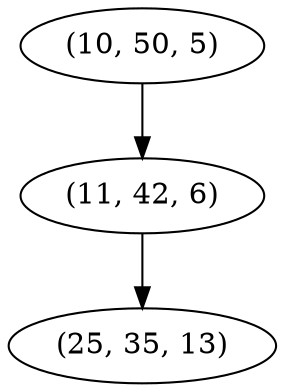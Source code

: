 digraph tree {
    "(10, 50, 5)";
    "(11, 42, 6)";
    "(25, 35, 13)";
    "(10, 50, 5)" -> "(11, 42, 6)";
    "(11, 42, 6)" -> "(25, 35, 13)";
}

